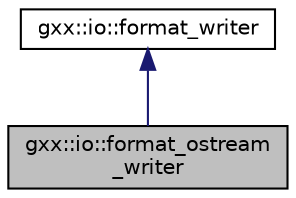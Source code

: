digraph "gxx::io::format_ostream_writer"
{
  edge [fontname="Helvetica",fontsize="10",labelfontname="Helvetica",labelfontsize="10"];
  node [fontname="Helvetica",fontsize="10",shape=record];
  Node1 [label="gxx::io::format_ostream\l_writer",height=0.2,width=0.4,color="black", fillcolor="grey75", style="filled", fontcolor="black"];
  Node2 -> Node1 [dir="back",color="midnightblue",fontsize="10",style="solid",fontname="Helvetica"];
  Node2 [label="gxx::io::format_writer",height=0.2,width=0.4,color="black", fillcolor="white", style="filled",URL="$classgxx_1_1io_1_1format__writer.html"];
}
